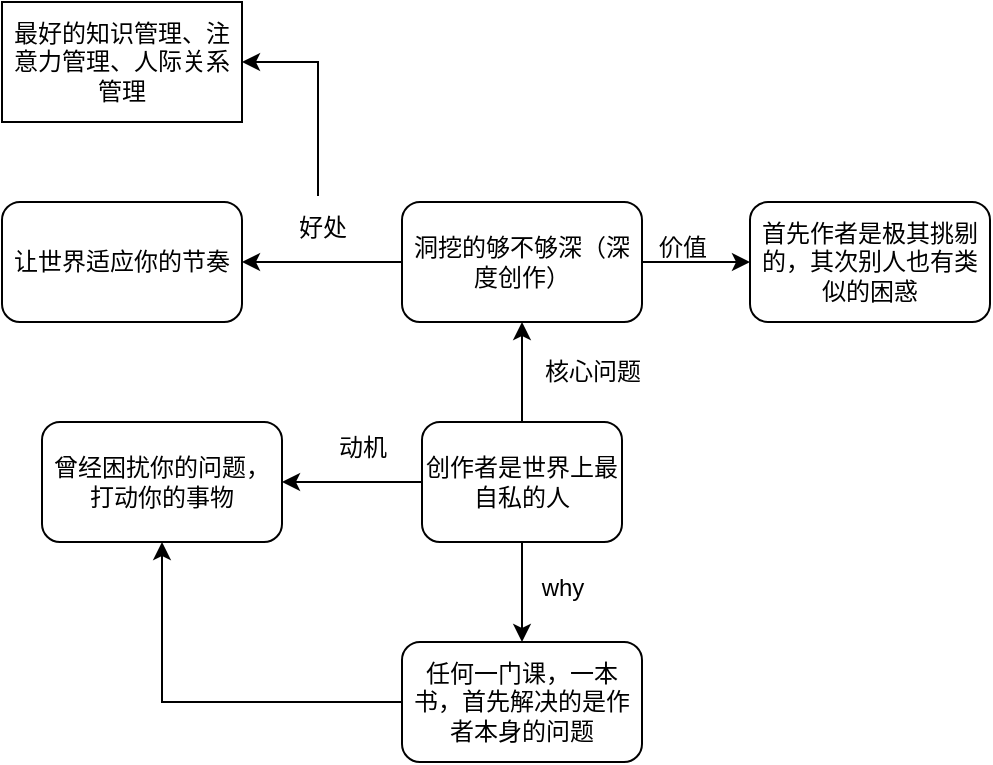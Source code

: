 <mxfile version="22.1.3" type="github">
  <diagram name="第 1 页" id="QmC968UpIxkXJj3YmjL3">
    <mxGraphModel dx="693" dy="590" grid="1" gridSize="10" guides="1" tooltips="1" connect="1" arrows="1" fold="1" page="1" pageScale="1" pageWidth="827" pageHeight="1169" math="0" shadow="0">
      <root>
        <mxCell id="0" />
        <mxCell id="1" parent="0" />
        <mxCell id="dgQacXj2_3Oyo4eFd3e8-8" value="" style="edgeStyle=orthogonalEdgeStyle;rounded=0;orthogonalLoop=1;jettySize=auto;html=1;" edge="1" parent="1" source="dgQacXj2_3Oyo4eFd3e8-1" target="dgQacXj2_3Oyo4eFd3e8-7">
          <mxGeometry relative="1" as="geometry" />
        </mxCell>
        <mxCell id="dgQacXj2_3Oyo4eFd3e8-12" value="" style="edgeStyle=orthogonalEdgeStyle;rounded=0;orthogonalLoop=1;jettySize=auto;html=1;" edge="1" parent="1" source="dgQacXj2_3Oyo4eFd3e8-1" target="dgQacXj2_3Oyo4eFd3e8-11">
          <mxGeometry relative="1" as="geometry" />
        </mxCell>
        <mxCell id="dgQacXj2_3Oyo4eFd3e8-27" value="" style="edgeStyle=orthogonalEdgeStyle;rounded=0;orthogonalLoop=1;jettySize=auto;html=1;" edge="1" parent="1" source="dgQacXj2_3Oyo4eFd3e8-1" target="dgQacXj2_3Oyo4eFd3e8-26">
          <mxGeometry relative="1" as="geometry" />
        </mxCell>
        <mxCell id="dgQacXj2_3Oyo4eFd3e8-1" value="创作者是世界上最自私的人" style="rounded=1;whiteSpace=wrap;html=1;" vertex="1" parent="1">
          <mxGeometry x="400" y="310" width="100" height="60" as="geometry" />
        </mxCell>
        <mxCell id="dgQacXj2_3Oyo4eFd3e8-33" style="edgeStyle=orthogonalEdgeStyle;rounded=0;orthogonalLoop=1;jettySize=auto;html=1;entryX=0.5;entryY=1;entryDx=0;entryDy=0;" edge="1" parent="1" source="dgQacXj2_3Oyo4eFd3e8-7" target="dgQacXj2_3Oyo4eFd3e8-26">
          <mxGeometry relative="1" as="geometry" />
        </mxCell>
        <mxCell id="dgQacXj2_3Oyo4eFd3e8-7" value="任何一门课，一本书，首先解决的是作者本身的问题" style="whiteSpace=wrap;html=1;rounded=1;" vertex="1" parent="1">
          <mxGeometry x="390" y="420" width="120" height="60" as="geometry" />
        </mxCell>
        <mxCell id="dgQacXj2_3Oyo4eFd3e8-9" value="首先作者是极其挑剔的，其次别人也有类似的困惑" style="whiteSpace=wrap;html=1;rounded=1;" vertex="1" parent="1">
          <mxGeometry x="564" y="200" width="120" height="60" as="geometry" />
        </mxCell>
        <mxCell id="dgQacXj2_3Oyo4eFd3e8-17" value="" style="edgeStyle=orthogonalEdgeStyle;rounded=0;orthogonalLoop=1;jettySize=auto;html=1;" edge="1" parent="1" source="dgQacXj2_3Oyo4eFd3e8-11" target="dgQacXj2_3Oyo4eFd3e8-16">
          <mxGeometry relative="1" as="geometry" />
        </mxCell>
        <mxCell id="dgQacXj2_3Oyo4eFd3e8-30" value="" style="edgeStyle=orthogonalEdgeStyle;rounded=0;orthogonalLoop=1;jettySize=auto;html=1;" edge="1" parent="1" source="dgQacXj2_3Oyo4eFd3e8-11" target="dgQacXj2_3Oyo4eFd3e8-9">
          <mxGeometry relative="1" as="geometry" />
        </mxCell>
        <mxCell id="dgQacXj2_3Oyo4eFd3e8-11" value="洞挖的够不够深（深度创作）" style="whiteSpace=wrap;html=1;rounded=1;" vertex="1" parent="1">
          <mxGeometry x="390" y="200" width="120" height="60" as="geometry" />
        </mxCell>
        <mxCell id="dgQacXj2_3Oyo4eFd3e8-16" value="让世界适应你的节奏" style="whiteSpace=wrap;html=1;rounded=1;" vertex="1" parent="1">
          <mxGeometry x="190" y="200" width="120" height="60" as="geometry" />
        </mxCell>
        <mxCell id="dgQacXj2_3Oyo4eFd3e8-24" value="" style="edgeStyle=orthogonalEdgeStyle;rounded=0;orthogonalLoop=1;jettySize=auto;html=1;exitX=0.46;exitY=-0.033;exitDx=0;exitDy=0;exitPerimeter=0;entryX=1;entryY=0.5;entryDx=0;entryDy=0;" edge="1" parent="1" source="dgQacXj2_3Oyo4eFd3e8-18" target="dgQacXj2_3Oyo4eFd3e8-23">
          <mxGeometry relative="1" as="geometry">
            <mxPoint x="330" y="140" as="targetPoint" />
            <Array as="points">
              <mxPoint x="348" y="130" />
            </Array>
          </mxGeometry>
        </mxCell>
        <mxCell id="dgQacXj2_3Oyo4eFd3e8-18" value="好处" style="text;html=1;align=center;verticalAlign=middle;resizable=0;points=[];autosize=1;strokeColor=none;fillColor=none;" vertex="1" parent="1">
          <mxGeometry x="325" y="198" width="50" height="30" as="geometry" />
        </mxCell>
        <mxCell id="dgQacXj2_3Oyo4eFd3e8-19" value="核心问题" style="text;html=1;align=center;verticalAlign=middle;resizable=0;points=[];autosize=1;strokeColor=none;fillColor=none;" vertex="1" parent="1">
          <mxGeometry x="450" y="270" width="70" height="30" as="geometry" />
        </mxCell>
        <mxCell id="dgQacXj2_3Oyo4eFd3e8-23" value="最好的知识管理、注意力管理、人际关系管理" style="whiteSpace=wrap;html=1;" vertex="1" parent="1">
          <mxGeometry x="190" y="100" width="120" height="60" as="geometry" />
        </mxCell>
        <mxCell id="dgQacXj2_3Oyo4eFd3e8-26" value="曾经困扰你的问题，打动你的事物" style="rounded=1;whiteSpace=wrap;html=1;" vertex="1" parent="1">
          <mxGeometry x="210" y="310" width="120" height="60" as="geometry" />
        </mxCell>
        <mxCell id="dgQacXj2_3Oyo4eFd3e8-28" value="动机" style="text;html=1;align=center;verticalAlign=middle;resizable=0;points=[];autosize=1;strokeColor=none;fillColor=none;" vertex="1" parent="1">
          <mxGeometry x="345" y="308" width="50" height="30" as="geometry" />
        </mxCell>
        <mxCell id="dgQacXj2_3Oyo4eFd3e8-31" value="价值" style="text;html=1;align=center;verticalAlign=middle;resizable=0;points=[];autosize=1;strokeColor=none;fillColor=none;" vertex="1" parent="1">
          <mxGeometry x="505" y="208" width="50" height="30" as="geometry" />
        </mxCell>
        <mxCell id="dgQacXj2_3Oyo4eFd3e8-34" value="why" style="text;html=1;align=center;verticalAlign=middle;resizable=0;points=[];autosize=1;strokeColor=none;fillColor=none;" vertex="1" parent="1">
          <mxGeometry x="450" y="378" width="40" height="30" as="geometry" />
        </mxCell>
      </root>
    </mxGraphModel>
  </diagram>
</mxfile>
